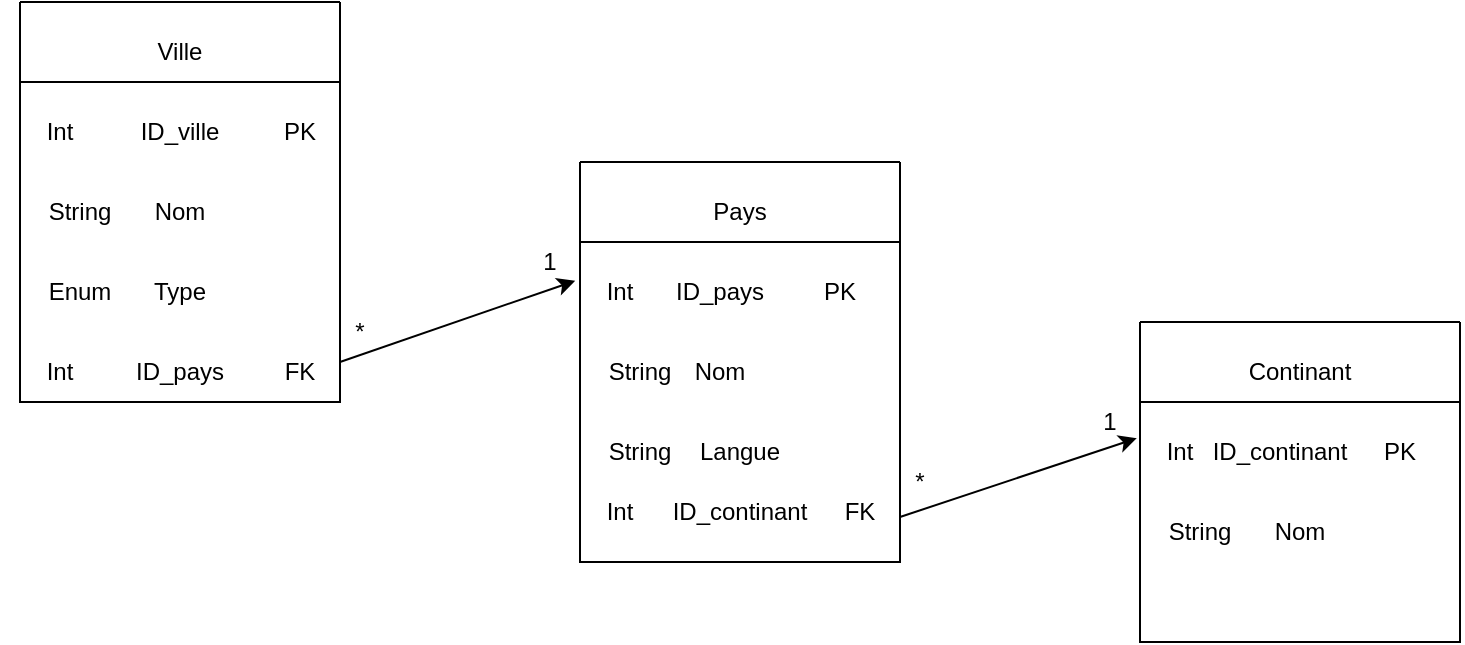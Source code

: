 <mxfile>
    <diagram id="XrlCx3QuWY3zzSQ19BHm" name="Page-1">
        <mxGraphModel dx="828" dy="381" grid="1" gridSize="10" guides="1" tooltips="1" connect="1" arrows="1" fold="1" page="1" pageScale="1" pageWidth="850" pageHeight="1100" math="0" shadow="0">
            <root>
                <mxCell id="0"/>
                <mxCell id="1" parent="0"/>
                <mxCell id="14" value="" style="swimlane;startSize=0;" vertex="1" parent="1">
                    <mxGeometry x="360" y="160" width="160" height="200" as="geometry"/>
                </mxCell>
                <mxCell id="22" value="Pays" style="text;html=1;strokeColor=none;fillColor=none;align=center;verticalAlign=middle;whiteSpace=wrap;rounded=0;" vertex="1" parent="14">
                    <mxGeometry x="50" y="10" width="60" height="30" as="geometry"/>
                </mxCell>
                <mxCell id="27" value="" style="endArrow=none;html=1;" edge="1" parent="14">
                    <mxGeometry width="50" height="50" relative="1" as="geometry">
                        <mxPoint y="40" as="sourcePoint"/>
                        <mxPoint x="160" y="40" as="targetPoint"/>
                        <Array as="points">
                            <mxPoint y="40"/>
                        </Array>
                    </mxGeometry>
                </mxCell>
                <mxCell id="39" value="ID_pays" style="text;html=1;strokeColor=none;fillColor=none;align=center;verticalAlign=middle;whiteSpace=wrap;rounded=0;" vertex="1" parent="14">
                    <mxGeometry x="40" y="50" width="60" height="30" as="geometry"/>
                </mxCell>
                <mxCell id="40" value="String" style="text;html=1;strokeColor=none;fillColor=none;align=center;verticalAlign=middle;whiteSpace=wrap;rounded=0;" vertex="1" parent="14">
                    <mxGeometry y="90" width="60" height="30" as="geometry"/>
                </mxCell>
                <mxCell id="41" value="Nom" style="text;html=1;strokeColor=none;fillColor=none;align=center;verticalAlign=middle;whiteSpace=wrap;rounded=0;" vertex="1" parent="14">
                    <mxGeometry x="40" y="90" width="60" height="30" as="geometry"/>
                </mxCell>
                <mxCell id="42" value="String" style="text;html=1;strokeColor=none;fillColor=none;align=center;verticalAlign=middle;whiteSpace=wrap;rounded=0;" vertex="1" parent="14">
                    <mxGeometry y="130" width="60" height="30" as="geometry"/>
                </mxCell>
                <mxCell id="43" value="Langue" style="text;html=1;strokeColor=none;fillColor=none;align=center;verticalAlign=middle;whiteSpace=wrap;rounded=0;" vertex="1" parent="14">
                    <mxGeometry x="50" y="130" width="60" height="30" as="geometry"/>
                </mxCell>
                <mxCell id="44" value="Int" style="text;html=1;strokeColor=none;fillColor=none;align=center;verticalAlign=middle;whiteSpace=wrap;rounded=0;" vertex="1" parent="14">
                    <mxGeometry x="-10" y="160" width="60" height="30" as="geometry"/>
                </mxCell>
                <mxCell id="45" value="ID_continant" style="text;html=1;strokeColor=none;fillColor=none;align=center;verticalAlign=middle;whiteSpace=wrap;rounded=0;" vertex="1" parent="14">
                    <mxGeometry x="50" y="160" width="60" height="30" as="geometry"/>
                </mxCell>
                <mxCell id="46" value="FK" style="text;html=1;strokeColor=none;fillColor=none;align=center;verticalAlign=middle;whiteSpace=wrap;rounded=0;" vertex="1" parent="14">
                    <mxGeometry x="110" y="160" width="60" height="30" as="geometry"/>
                </mxCell>
                <mxCell id="47" value="PK" style="text;html=1;strokeColor=none;fillColor=none;align=center;verticalAlign=middle;whiteSpace=wrap;rounded=0;" vertex="1" parent="14">
                    <mxGeometry x="100" y="50" width="60" height="30" as="geometry"/>
                </mxCell>
                <mxCell id="38" value="Int" style="text;html=1;strokeColor=none;fillColor=none;align=center;verticalAlign=middle;whiteSpace=wrap;rounded=0;" vertex="1" parent="14">
                    <mxGeometry x="-10" y="50" width="60" height="30" as="geometry"/>
                </mxCell>
                <mxCell id="15" value="" style="swimlane;startSize=0;" vertex="1" parent="1">
                    <mxGeometry x="640" y="240" width="160" height="160" as="geometry"/>
                </mxCell>
                <mxCell id="21" value="" style="endArrow=none;html=1;" edge="1" parent="15">
                    <mxGeometry width="50" height="50" relative="1" as="geometry">
                        <mxPoint y="40" as="sourcePoint"/>
                        <mxPoint x="160" y="40" as="targetPoint"/>
                        <Array as="points">
                            <mxPoint y="40"/>
                        </Array>
                    </mxGeometry>
                </mxCell>
                <mxCell id="24" value="Continant" style="text;html=1;strokeColor=none;fillColor=none;align=center;verticalAlign=middle;whiteSpace=wrap;rounded=0;" vertex="1" parent="15">
                    <mxGeometry x="50" y="10" width="60" height="30" as="geometry"/>
                </mxCell>
                <mxCell id="51" value="Int" style="text;html=1;strokeColor=none;fillColor=none;align=center;verticalAlign=middle;whiteSpace=wrap;rounded=0;" vertex="1" parent="15">
                    <mxGeometry x="-10" y="50" width="60" height="30" as="geometry"/>
                </mxCell>
                <mxCell id="52" value="ID_continant" style="text;html=1;strokeColor=none;fillColor=none;align=center;verticalAlign=middle;whiteSpace=wrap;rounded=0;" vertex="1" parent="15">
                    <mxGeometry x="40" y="50" width="60" height="30" as="geometry"/>
                </mxCell>
                <mxCell id="53" value="PK" style="text;html=1;strokeColor=none;fillColor=none;align=center;verticalAlign=middle;whiteSpace=wrap;rounded=0;" vertex="1" parent="15">
                    <mxGeometry x="100" y="50" width="60" height="30" as="geometry"/>
                </mxCell>
                <mxCell id="54" value="String" style="text;html=1;strokeColor=none;fillColor=none;align=center;verticalAlign=middle;whiteSpace=wrap;rounded=0;" vertex="1" parent="15">
                    <mxGeometry y="90" width="60" height="30" as="geometry"/>
                </mxCell>
                <mxCell id="55" value="Nom" style="text;html=1;strokeColor=none;fillColor=none;align=center;verticalAlign=middle;whiteSpace=wrap;rounded=0;" vertex="1" parent="15">
                    <mxGeometry x="50" y="90" width="60" height="30" as="geometry"/>
                </mxCell>
                <mxCell id="60" value="1" style="text;html=1;strokeColor=none;fillColor=none;align=center;verticalAlign=middle;whiteSpace=wrap;rounded=0;" vertex="1" parent="15">
                    <mxGeometry x="-30" y="40" width="30" height="20" as="geometry"/>
                </mxCell>
                <mxCell id="16" value="" style="swimlane;startSize=0;" vertex="1" parent="1">
                    <mxGeometry x="80" y="80" width="160" height="200" as="geometry">
                        <mxRectangle x="80" y="120" width="50" height="40" as="alternateBounds"/>
                    </mxGeometry>
                </mxCell>
                <mxCell id="20" value="" style="endArrow=none;html=1;" edge="1" parent="16">
                    <mxGeometry width="50" height="50" relative="1" as="geometry">
                        <mxPoint y="40" as="sourcePoint"/>
                        <mxPoint x="160" y="40" as="targetPoint"/>
                        <Array as="points">
                            <mxPoint y="40"/>
                        </Array>
                    </mxGeometry>
                </mxCell>
                <mxCell id="23" value="Ville" style="text;html=1;strokeColor=none;fillColor=none;align=center;verticalAlign=middle;whiteSpace=wrap;rounded=0;" vertex="1" parent="16">
                    <mxGeometry x="50" y="10" width="60" height="30" as="geometry"/>
                </mxCell>
                <mxCell id="28" value="Int" style="text;html=1;strokeColor=none;fillColor=none;align=center;verticalAlign=middle;whiteSpace=wrap;rounded=0;" vertex="1" parent="16">
                    <mxGeometry x="-10" y="50" width="60" height="30" as="geometry"/>
                </mxCell>
                <mxCell id="29" value="String" style="text;html=1;strokeColor=none;fillColor=none;align=center;verticalAlign=middle;whiteSpace=wrap;rounded=0;" vertex="1" parent="16">
                    <mxGeometry y="90" width="60" height="30" as="geometry"/>
                </mxCell>
                <mxCell id="30" value="Enum" style="text;html=1;strokeColor=none;fillColor=none;align=center;verticalAlign=middle;whiteSpace=wrap;rounded=0;" vertex="1" parent="16">
                    <mxGeometry y="130" width="60" height="30" as="geometry"/>
                </mxCell>
                <mxCell id="31" value="Int" style="text;html=1;strokeColor=none;fillColor=none;align=center;verticalAlign=middle;whiteSpace=wrap;rounded=0;" vertex="1" parent="16">
                    <mxGeometry x="-10" y="170" width="60" height="30" as="geometry"/>
                </mxCell>
                <mxCell id="32" value="ID_ville" style="text;html=1;strokeColor=none;fillColor=none;align=center;verticalAlign=middle;whiteSpace=wrap;rounded=0;" vertex="1" parent="16">
                    <mxGeometry x="50" y="50" width="60" height="30" as="geometry"/>
                </mxCell>
                <mxCell id="33" value="Nom" style="text;html=1;strokeColor=none;fillColor=none;align=center;verticalAlign=middle;whiteSpace=wrap;rounded=0;" vertex="1" parent="16">
                    <mxGeometry x="50" y="90" width="60" height="30" as="geometry"/>
                </mxCell>
                <mxCell id="34" value="Type" style="text;html=1;strokeColor=none;fillColor=none;align=center;verticalAlign=middle;whiteSpace=wrap;rounded=0;" vertex="1" parent="16">
                    <mxGeometry x="50" y="130" width="60" height="30" as="geometry"/>
                </mxCell>
                <mxCell id="35" value="ID_pays" style="text;html=1;strokeColor=none;fillColor=none;align=center;verticalAlign=middle;whiteSpace=wrap;rounded=0;" vertex="1" parent="16">
                    <mxGeometry x="50" y="170" width="60" height="30" as="geometry"/>
                </mxCell>
                <mxCell id="36" value="PK" style="text;html=1;strokeColor=none;fillColor=none;align=center;verticalAlign=middle;whiteSpace=wrap;rounded=0;" vertex="1" parent="16">
                    <mxGeometry x="110" y="50" width="60" height="30" as="geometry"/>
                </mxCell>
                <mxCell id="37" value="FK" style="text;html=1;strokeColor=none;fillColor=none;align=center;verticalAlign=middle;whiteSpace=wrap;rounded=0;" vertex="1" parent="16">
                    <mxGeometry x="110" y="170" width="60" height="30" as="geometry"/>
                </mxCell>
                <mxCell id="48" value="" style="endArrow=classic;html=1;entryX=-0.015;entryY=0.297;entryDx=0;entryDy=0;entryPerimeter=0;" edge="1" parent="1" target="14">
                    <mxGeometry width="50" height="50" relative="1" as="geometry">
                        <mxPoint x="240" y="260" as="sourcePoint"/>
                        <mxPoint x="330" y="210" as="targetPoint"/>
                    </mxGeometry>
                </mxCell>
                <mxCell id="50" value="" style="endArrow=classic;html=1;entryX=-0.01;entryY=0.363;entryDx=0;entryDy=0;entryPerimeter=0;" edge="1" parent="1" target="15">
                    <mxGeometry width="50" height="50" relative="1" as="geometry">
                        <mxPoint x="520" y="337.5" as="sourcePoint"/>
                        <mxPoint x="630" y="310" as="targetPoint"/>
                    </mxGeometry>
                </mxCell>
                <mxCell id="56" value="1" style="text;html=1;strokeColor=none;fillColor=none;align=center;verticalAlign=middle;whiteSpace=wrap;rounded=0;" vertex="1" parent="1">
                    <mxGeometry x="330" y="200" width="30" height="20" as="geometry"/>
                </mxCell>
                <mxCell id="57" value="*" style="text;html=1;strokeColor=none;fillColor=none;align=center;verticalAlign=middle;whiteSpace=wrap;rounded=0;" vertex="1" parent="1">
                    <mxGeometry x="240" y="240" width="20" height="10" as="geometry"/>
                </mxCell>
                <mxCell id="61" value="*" style="text;html=1;strokeColor=none;fillColor=none;align=center;verticalAlign=middle;whiteSpace=wrap;rounded=0;" vertex="1" parent="1">
                    <mxGeometry x="520" y="315" width="20" height="10" as="geometry"/>
                </mxCell>
            </root>
        </mxGraphModel>
    </diagram>
</mxfile>